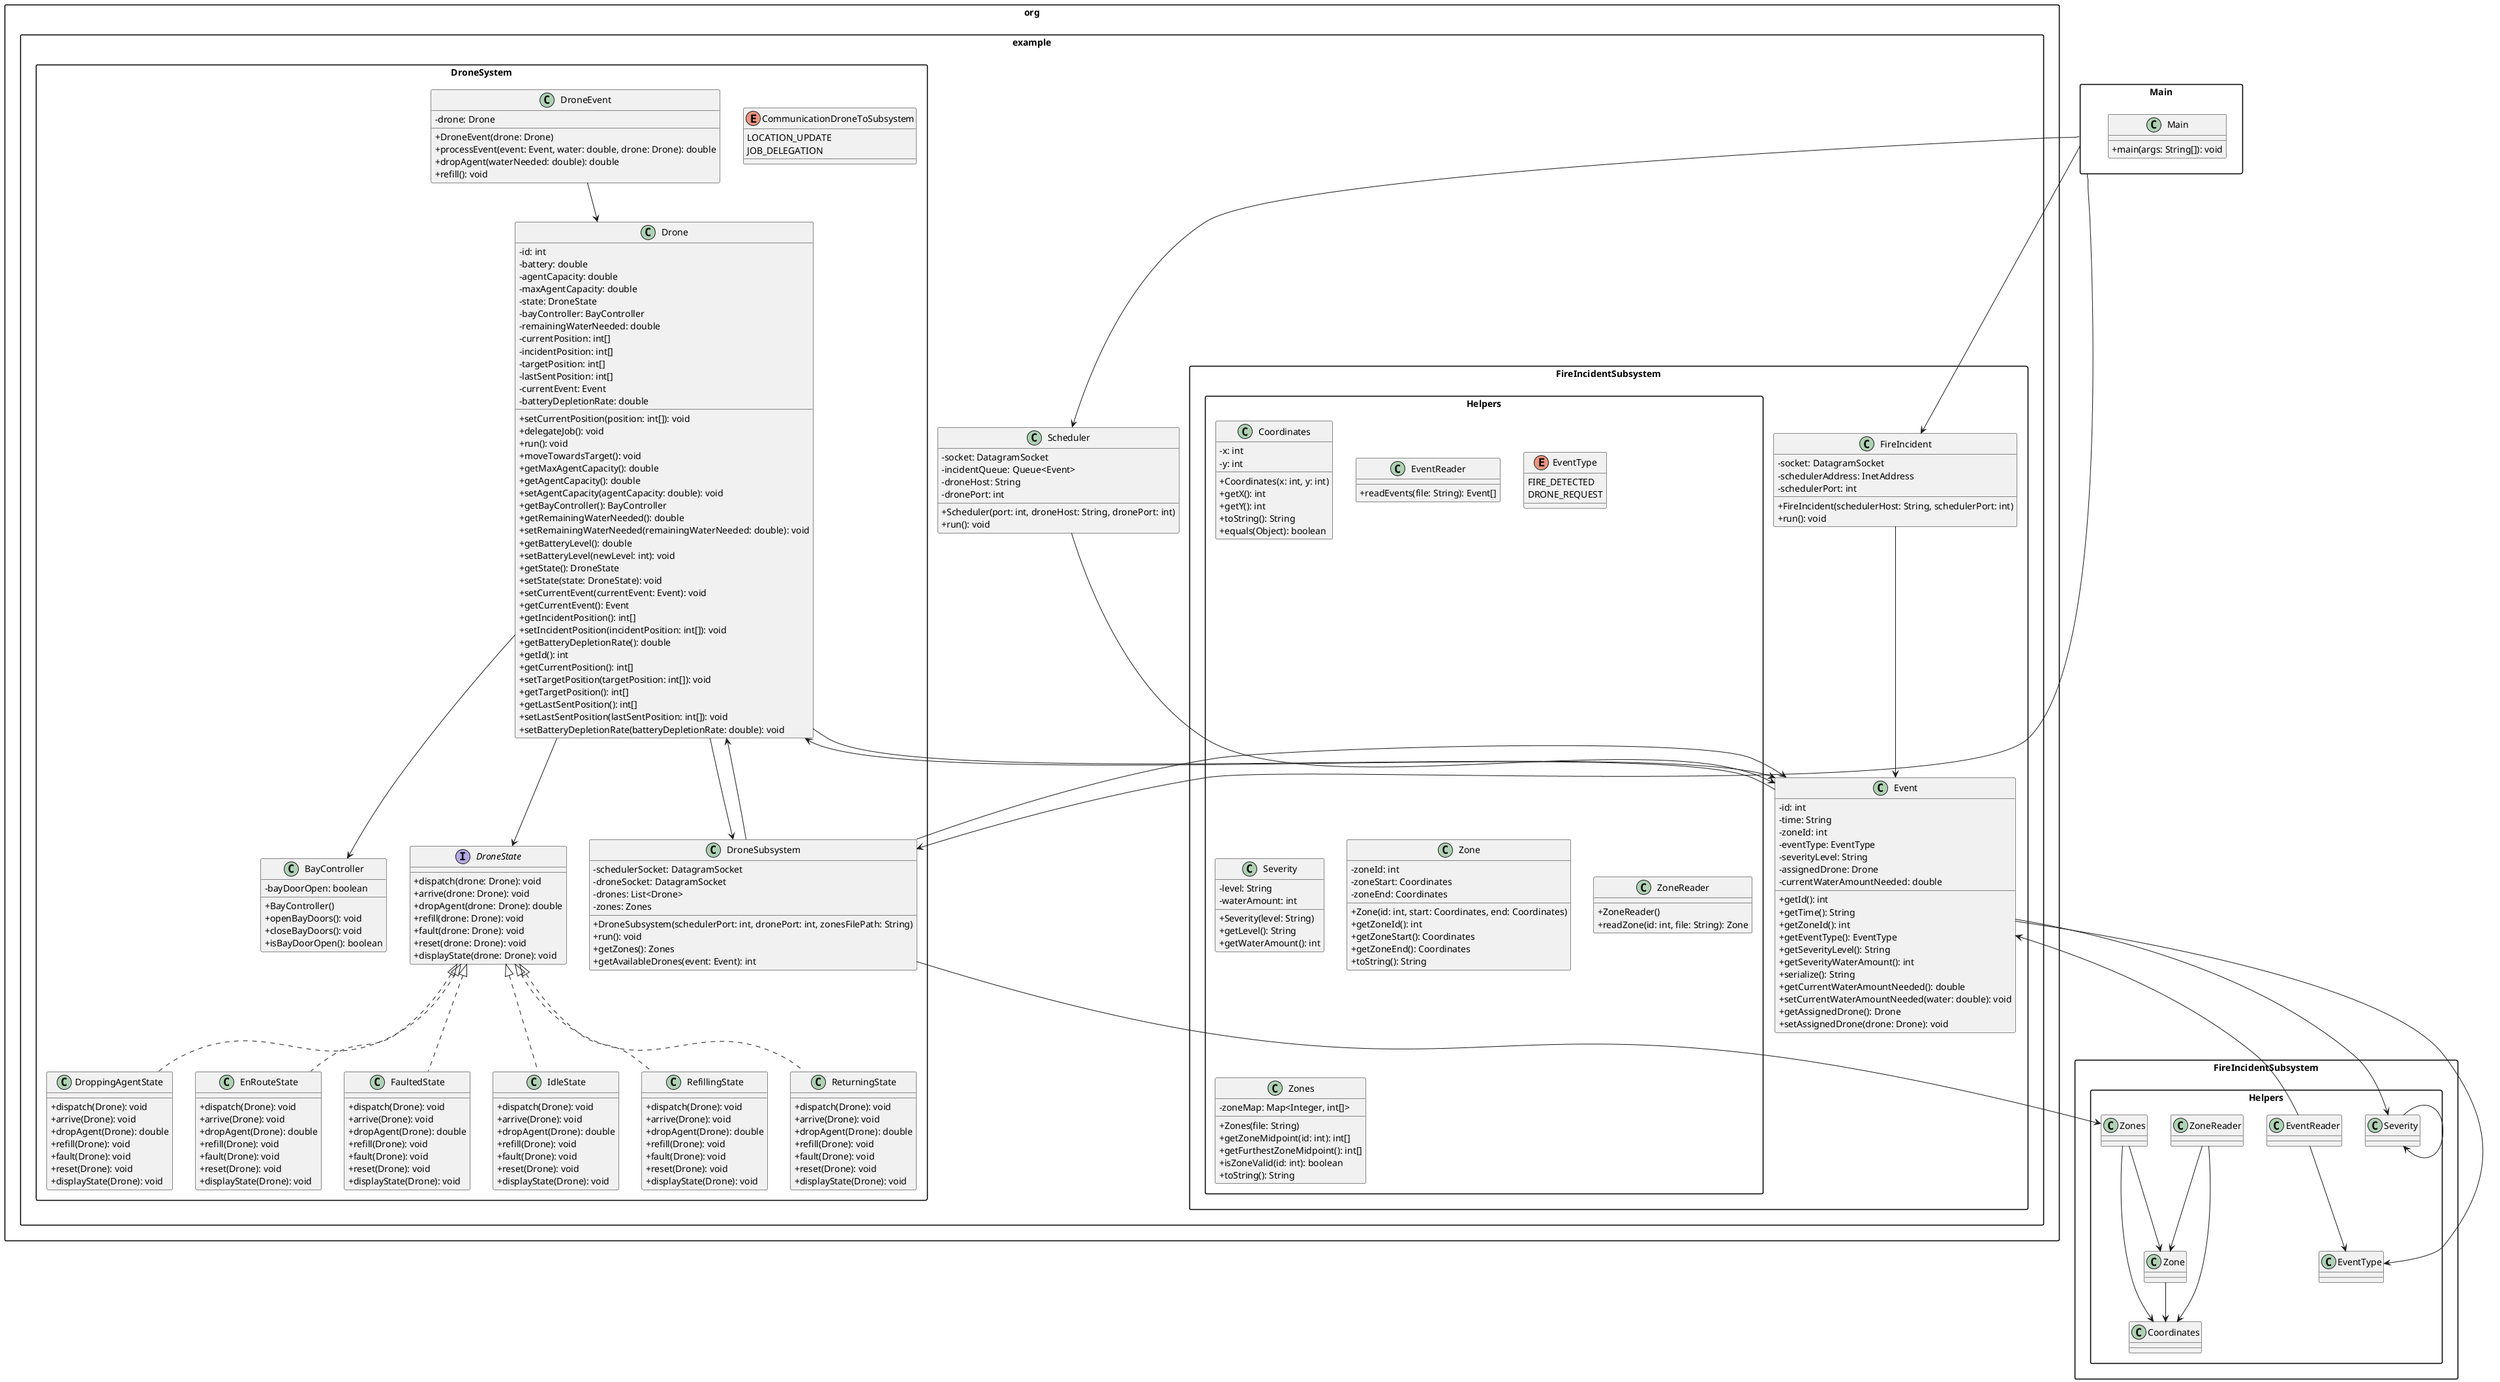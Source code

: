 @startuml
skinparam packageStyle rectangle
skinparam classAttributeIconSize 0

package "Main" {
  class Main {
    + main(args: String[]): void
  }
}

package "org.example" {
  class Scheduler {
    - socket: DatagramSocket
    - incidentQueue: Queue<Event>
    - droneHost: String
    - dronePort: int
    + Scheduler(port: int, droneHost: String, dronePort: int)
    + run(): void
  }

  package DroneSystem {
    class BayController {
      - bayDoorOpen: boolean
      + BayController()
      + openBayDoors(): void
      + closeBayDoors(): void
      + isBayDoorOpen(): boolean
    }

    enum CommunicationDroneToSubsystem {
      LOCATION_UPDATE
      JOB_DELEGATION
    }

    interface DroneState {
      + dispatch(drone: Drone): void
      + arrive(drone: Drone): void
      + dropAgent(drone: Drone): double
      + refill(drone: Drone): void
      + fault(drone: Drone): void
      + reset(drone: Drone): void
      + displayState(drone: Drone): void
    }

    class Drone {
      - id: int
      - battery: double
      - agentCapacity: double
      - maxAgentCapacity: double
      - state: DroneState
      - bayController: BayController
      - remainingWaterNeeded: double
      - currentPosition: int[]
      - incidentPosition: int[]
      - targetPosition: int[]
      - lastSentPosition: int[]
      - currentEvent: Event
      - batteryDepletionRate: double
      + setCurrentPosition(position: int[]): void
      + delegateJob(): void
      + run(): void
      + moveTowardsTarget(): void
      + getMaxAgentCapacity(): double
      + getAgentCapacity(): double
      + setAgentCapacity(agentCapacity: double): void
      + getBayController(): BayController
      + getRemainingWaterNeeded(): double
      + setRemainingWaterNeeded(remainingWaterNeeded: double): void
      + getBatteryLevel(): double
      + setBatteryLevel(newLevel: int): void
      + getState(): DroneState
      + setState(state: DroneState): void
      + setCurrentEvent(currentEvent: Event): void
      + getCurrentEvent(): Event
      + getIncidentPosition(): int[]
      + setIncidentPosition(incidentPosition: int[]): void
      + getBatteryDepletionRate(): double
      + getId(): int
      + getCurrentPosition(): int[]
      + setTargetPosition(targetPosition: int[]): void
      + getTargetPosition(): int[]
      + getLastSentPosition(): int[]
      + setLastSentPosition(lastSentPosition: int[]): void
      + setBatteryDepletionRate(batteryDepletionRate: double): void
    }

    class DroneEvent {
      - drone: Drone
      + DroneEvent(drone: Drone)
      + processEvent(event: Event, water: double, drone: Drone): double
      + dropAgent(waterNeeded: double): double
      + refill(): void
    }

    class DroneSubsystem {
      - schedulerSocket: DatagramSocket
      - droneSocket: DatagramSocket
      - drones: List<Drone>
      - zones: Zones
      + DroneSubsystem(schedulerPort: int, dronePort: int, zonesFilePath: String)
      + run(): void
      + getZones(): Zones
      + getAvailableDrones(event: Event): int
    }

      class DroppingAgentState {
        + dispatch(Drone): void
        + arrive(Drone): void
        + dropAgent(Drone): double
        + refill(Drone): void
        + fault(Drone): void
        + reset(Drone): void
        + displayState(Drone): void
      }

      class EnRouteState {
        + dispatch(Drone): void
        + arrive(Drone): void
        + dropAgent(Drone): double
        + refill(Drone): void
        + fault(Drone): void
        + reset(Drone): void
        + displayState(Drone): void
      }

      class FaultedState {
        + dispatch(Drone): void
        + arrive(Drone): void
        + dropAgent(Drone): double
        + refill(Drone): void
        + fault(Drone): void
        + reset(Drone): void
        + displayState(Drone): void
      }

      class IdleState {
        + dispatch(Drone): void
        + arrive(Drone): void
        + dropAgent(Drone): double
        + refill(Drone): void
        + fault(Drone): void
        + reset(Drone): void
        + displayState(Drone): void
      }

      class RefillingState {
        + dispatch(Drone): void
        + arrive(Drone): void
        + dropAgent(Drone): double
        + refill(Drone): void
        + fault(Drone): void
        + reset(Drone): void
        + displayState(Drone): void
      }

      class ReturningState {
        + dispatch(Drone): void
        + arrive(Drone): void
        + dropAgent(Drone): double
        + refill(Drone): void
        + fault(Drone): void
        + reset(Drone): void
        + displayState(Drone): void
      }
  }

  package FireIncidentSubsystem {
    class FireIncident {
      - socket: DatagramSocket
      - schedulerAddress: InetAddress
      - schedulerPort: int
      + FireIncident(schedulerHost: String, schedulerPort: int)
      + run(): void
    }

    class Event {
      - id: int
      - time: String
      - zoneId: int
      - eventType: EventType
      - severityLevel: String
      - assignedDrone: Drone
      - currentWaterAmountNeeded: double
      + getId(): int
      + getTime(): String
      + getZoneId(): int
      + getEventType(): EventType
      + getSeverityLevel(): String
      + getSeverityWaterAmount(): int
      + serialize(): String
      + getCurrentWaterAmountNeeded(): double
      + setCurrentWaterAmountNeeded(water: double): void
      + getAssignedDrone(): Drone
      + setAssignedDrone(drone: Drone): void
    }

    package Helpers {
      class Coordinates {
        - x: int
        - y: int
        + Coordinates(x: int, y: int)
        + getX(): int
        + getY(): int
        + toString(): String
        + equals(Object): boolean
      }

      class EventReader {
        + readEvents(file: String): Event[]
      }

      enum EventType {
        FIRE_DETECTED
        DRONE_REQUEST
      }

      class Severity {
        - level: String
        - waterAmount: int
        + Severity(level: String)
        + getLevel(): String
        + getWaterAmount(): int
      }

      class Zone {
        - zoneId: int
        - zoneStart: Coordinates
        - zoneEnd: Coordinates
        + Zone(id: int, start: Coordinates, end: Coordinates)
        + getZoneId(): int
        + getZoneStart(): Coordinates
        + getZoneEnd(): Coordinates
        + toString(): String
      }

      class ZoneReader {
        + ZoneReader()
        + readZone(id: int, file: String): Zone
      }

      class Zones {
        - zoneMap: Map<Integer, int[]>
        + Zones(file: String)
        + getZoneMidpoint(id: int): int[]
        + getFurthestZoneMidpoint(): int[]
        + isZoneValid(id: int): boolean
        + toString(): String
      }
    }
  }
}

' === Relationships ===

' --- Main Dependencies ---
Main --> Scheduler
Main --> DroneSubsystem
Main --> FireIncident

' --- Drone Interactions ---
Drone --> DroneState
Drone --> DroneSubsystem
Drone --> Event
Drone --> BayController

DroneEvent --> Drone
DroneSubsystem --> Drone
DroneSubsystem --> Event
DroneSubsystem --> FireIncidentSubsystem.Helpers.Zones

' --- DroneState Inheritance ---
DroneState <|.. DroppingAgentState
DroneState <|.. EnRouteState
DroneState <|.. FaultedState
DroneState <|.. IdleState
DroneState <|.. RefillingState
DroneState <|.. ReturningState

' --- Event Relationships ---
Event --> Drone
Event --> FireIncidentSubsystem.Helpers.Severity
Event --> FireIncidentSubsystem.Helpers.EventType

' --- FireIncident and Scheduler ---
FireIncident --> Event
Scheduler --> Event

' --- Helpers: Zone Relationships ---
FireIncidentSubsystem.Helpers.Zone --> FireIncidentSubsystem.Helpers.Coordinates
FireIncidentSubsystem.Helpers.Zones --> FireIncidentSubsystem.Helpers.Zone
FireIncidentSubsystem.Helpers.ZoneReader --> FireIncidentSubsystem.Helpers.Zone
FireIncidentSubsystem.Helpers.ZoneReader --> FireIncidentSubsystem.Helpers.Coordinates
FireIncidentSubsystem.Helpers.Zones --> FireIncidentSubsystem.Helpers.Coordinates

' --- Helpers: EventReader & Severity ---
FireIncidentSubsystem.Helpers.EventReader --> Event
FireIncidentSubsystem.Helpers.EventReader --> FireIncidentSubsystem.Helpers.EventType
FireIncidentSubsystem.Helpers.Severity --> FireIncidentSubsystem.Helpers.Severity

@enduml